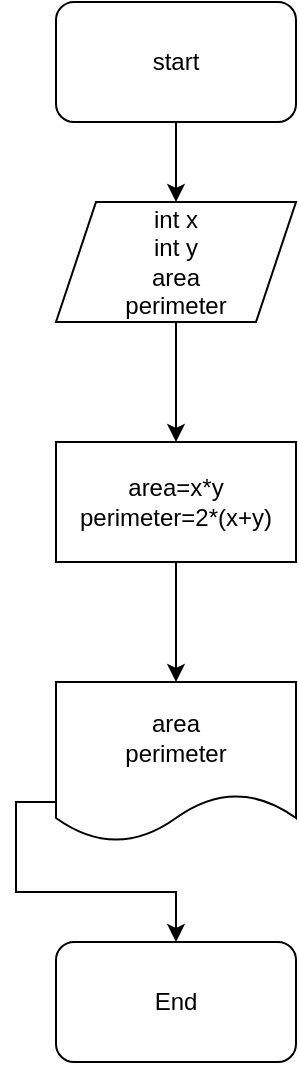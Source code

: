 <mxfile version="15.8.2" type="device"><diagram id="8peRses4U0-RqTViWUy3" name="Page-1"><mxGraphModel dx="1278" dy="579" grid="1" gridSize="10" guides="1" tooltips="1" connect="1" arrows="1" fold="1" page="1" pageScale="1" pageWidth="850" pageHeight="1100" math="0" shadow="0"><root><mxCell id="0"/><mxCell id="1" parent="0"/><mxCell id="sGm8O9gwlE1SXpw5Q1ZJ-1" style="edgeStyle=orthogonalEdgeStyle;rounded=0;orthogonalLoop=1;jettySize=auto;html=1;exitX=0.5;exitY=1;exitDx=0;exitDy=0;entryX=0.5;entryY=0;entryDx=0;entryDy=0;" parent="1" source="IoQtF7z7e3g2N3E29tyX-1" target="IoQtF7z7e3g2N3E29tyX-2" edge="1"><mxGeometry relative="1" as="geometry"/></mxCell><mxCell id="IoQtF7z7e3g2N3E29tyX-1" value="start" style="rounded=1;whiteSpace=wrap;html=1;" parent="1" vertex="1"><mxGeometry x="320" y="20" width="120" height="60" as="geometry"/></mxCell><mxCell id="sGm8O9gwlE1SXpw5Q1ZJ-3" value="" style="edgeStyle=orthogonalEdgeStyle;rounded=0;orthogonalLoop=1;jettySize=auto;html=1;entryX=0.5;entryY=0;entryDx=0;entryDy=0;" parent="1" source="IoQtF7z7e3g2N3E29tyX-2" target="ROH3iOblu6RR3iv1ebbr-2" edge="1"><mxGeometry relative="1" as="geometry"><mxPoint x="380" y="245" as="targetPoint"/></mxGeometry></mxCell><mxCell id="IoQtF7z7e3g2N3E29tyX-2" value="int x&lt;br&gt;int y&lt;br&gt;area&lt;br&gt;perimeter" style="shape=parallelogram;perimeter=parallelogramPerimeter;whiteSpace=wrap;html=1;fixedSize=1;" parent="1" vertex="1"><mxGeometry x="320" y="120" width="120" height="60" as="geometry"/></mxCell><mxCell id="ROH3iOblu6RR3iv1ebbr-6" style="edgeStyle=orthogonalEdgeStyle;rounded=0;orthogonalLoop=1;jettySize=auto;html=1;exitX=0;exitY=0.75;exitDx=0;exitDy=0;entryX=0.5;entryY=0;entryDx=0;entryDy=0;" edge="1" parent="1" source="ROH3iOblu6RR3iv1ebbr-1" target="ROH3iOblu6RR3iv1ebbr-5"><mxGeometry relative="1" as="geometry"/></mxCell><mxCell id="ROH3iOblu6RR3iv1ebbr-1" value="area&lt;br&gt;perimeter" style="shape=document;whiteSpace=wrap;html=1;boundedLbl=1;" vertex="1" parent="1"><mxGeometry x="320" y="360" width="120" height="80" as="geometry"/></mxCell><mxCell id="ROH3iOblu6RR3iv1ebbr-4" value="" style="edgeStyle=orthogonalEdgeStyle;rounded=0;orthogonalLoop=1;jettySize=auto;html=1;" edge="1" parent="1" source="ROH3iOblu6RR3iv1ebbr-2" target="ROH3iOblu6RR3iv1ebbr-1"><mxGeometry relative="1" as="geometry"/></mxCell><mxCell id="ROH3iOblu6RR3iv1ebbr-2" value="area=x*y&lt;br&gt;perimeter=2*(x+y)" style="rounded=0;whiteSpace=wrap;html=1;" vertex="1" parent="1"><mxGeometry x="320" y="240" width="120" height="60" as="geometry"/></mxCell><mxCell id="ROH3iOblu6RR3iv1ebbr-5" value="End" style="rounded=1;whiteSpace=wrap;html=1;" vertex="1" parent="1"><mxGeometry x="320" y="490" width="120" height="60" as="geometry"/></mxCell></root></mxGraphModel></diagram></mxfile>